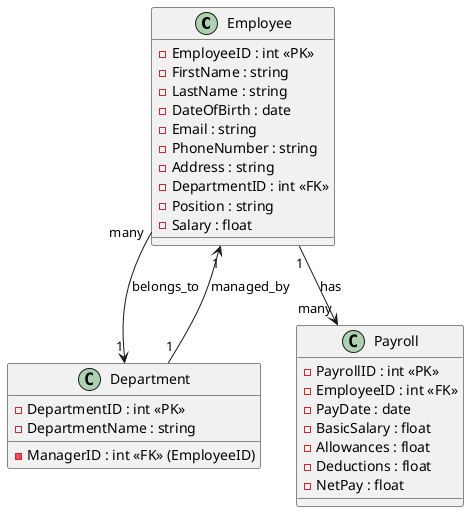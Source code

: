 

@startuml
class Employee {
    - EmployeeID : int <<PK>>
    - FirstName : string
    - LastName : string
    - DateOfBirth : date
    - Email : string
    - PhoneNumber : string
    - Address : string
    - DepartmentID : int <<FK>>
    - Position : string
    - Salary : float
}

class Department {
    - DepartmentID : int <<PK>>
    - DepartmentName : string
    - ManagerID : int <<FK>> (EmployeeID)
}

class Payroll {
    - PayrollID : int <<PK>>
    - EmployeeID : int <<FK>>
    - PayDate : date
    - BasicSalary : float
    - Allowances : float
    - Deductions : float
    - NetPay : float
}

' Relationships
Employee "many" --> "1" Department : belongs_to
Department "1" --> "1" Employee : managed_by
Employee "1" --> "many" Payroll : has
@enduml
